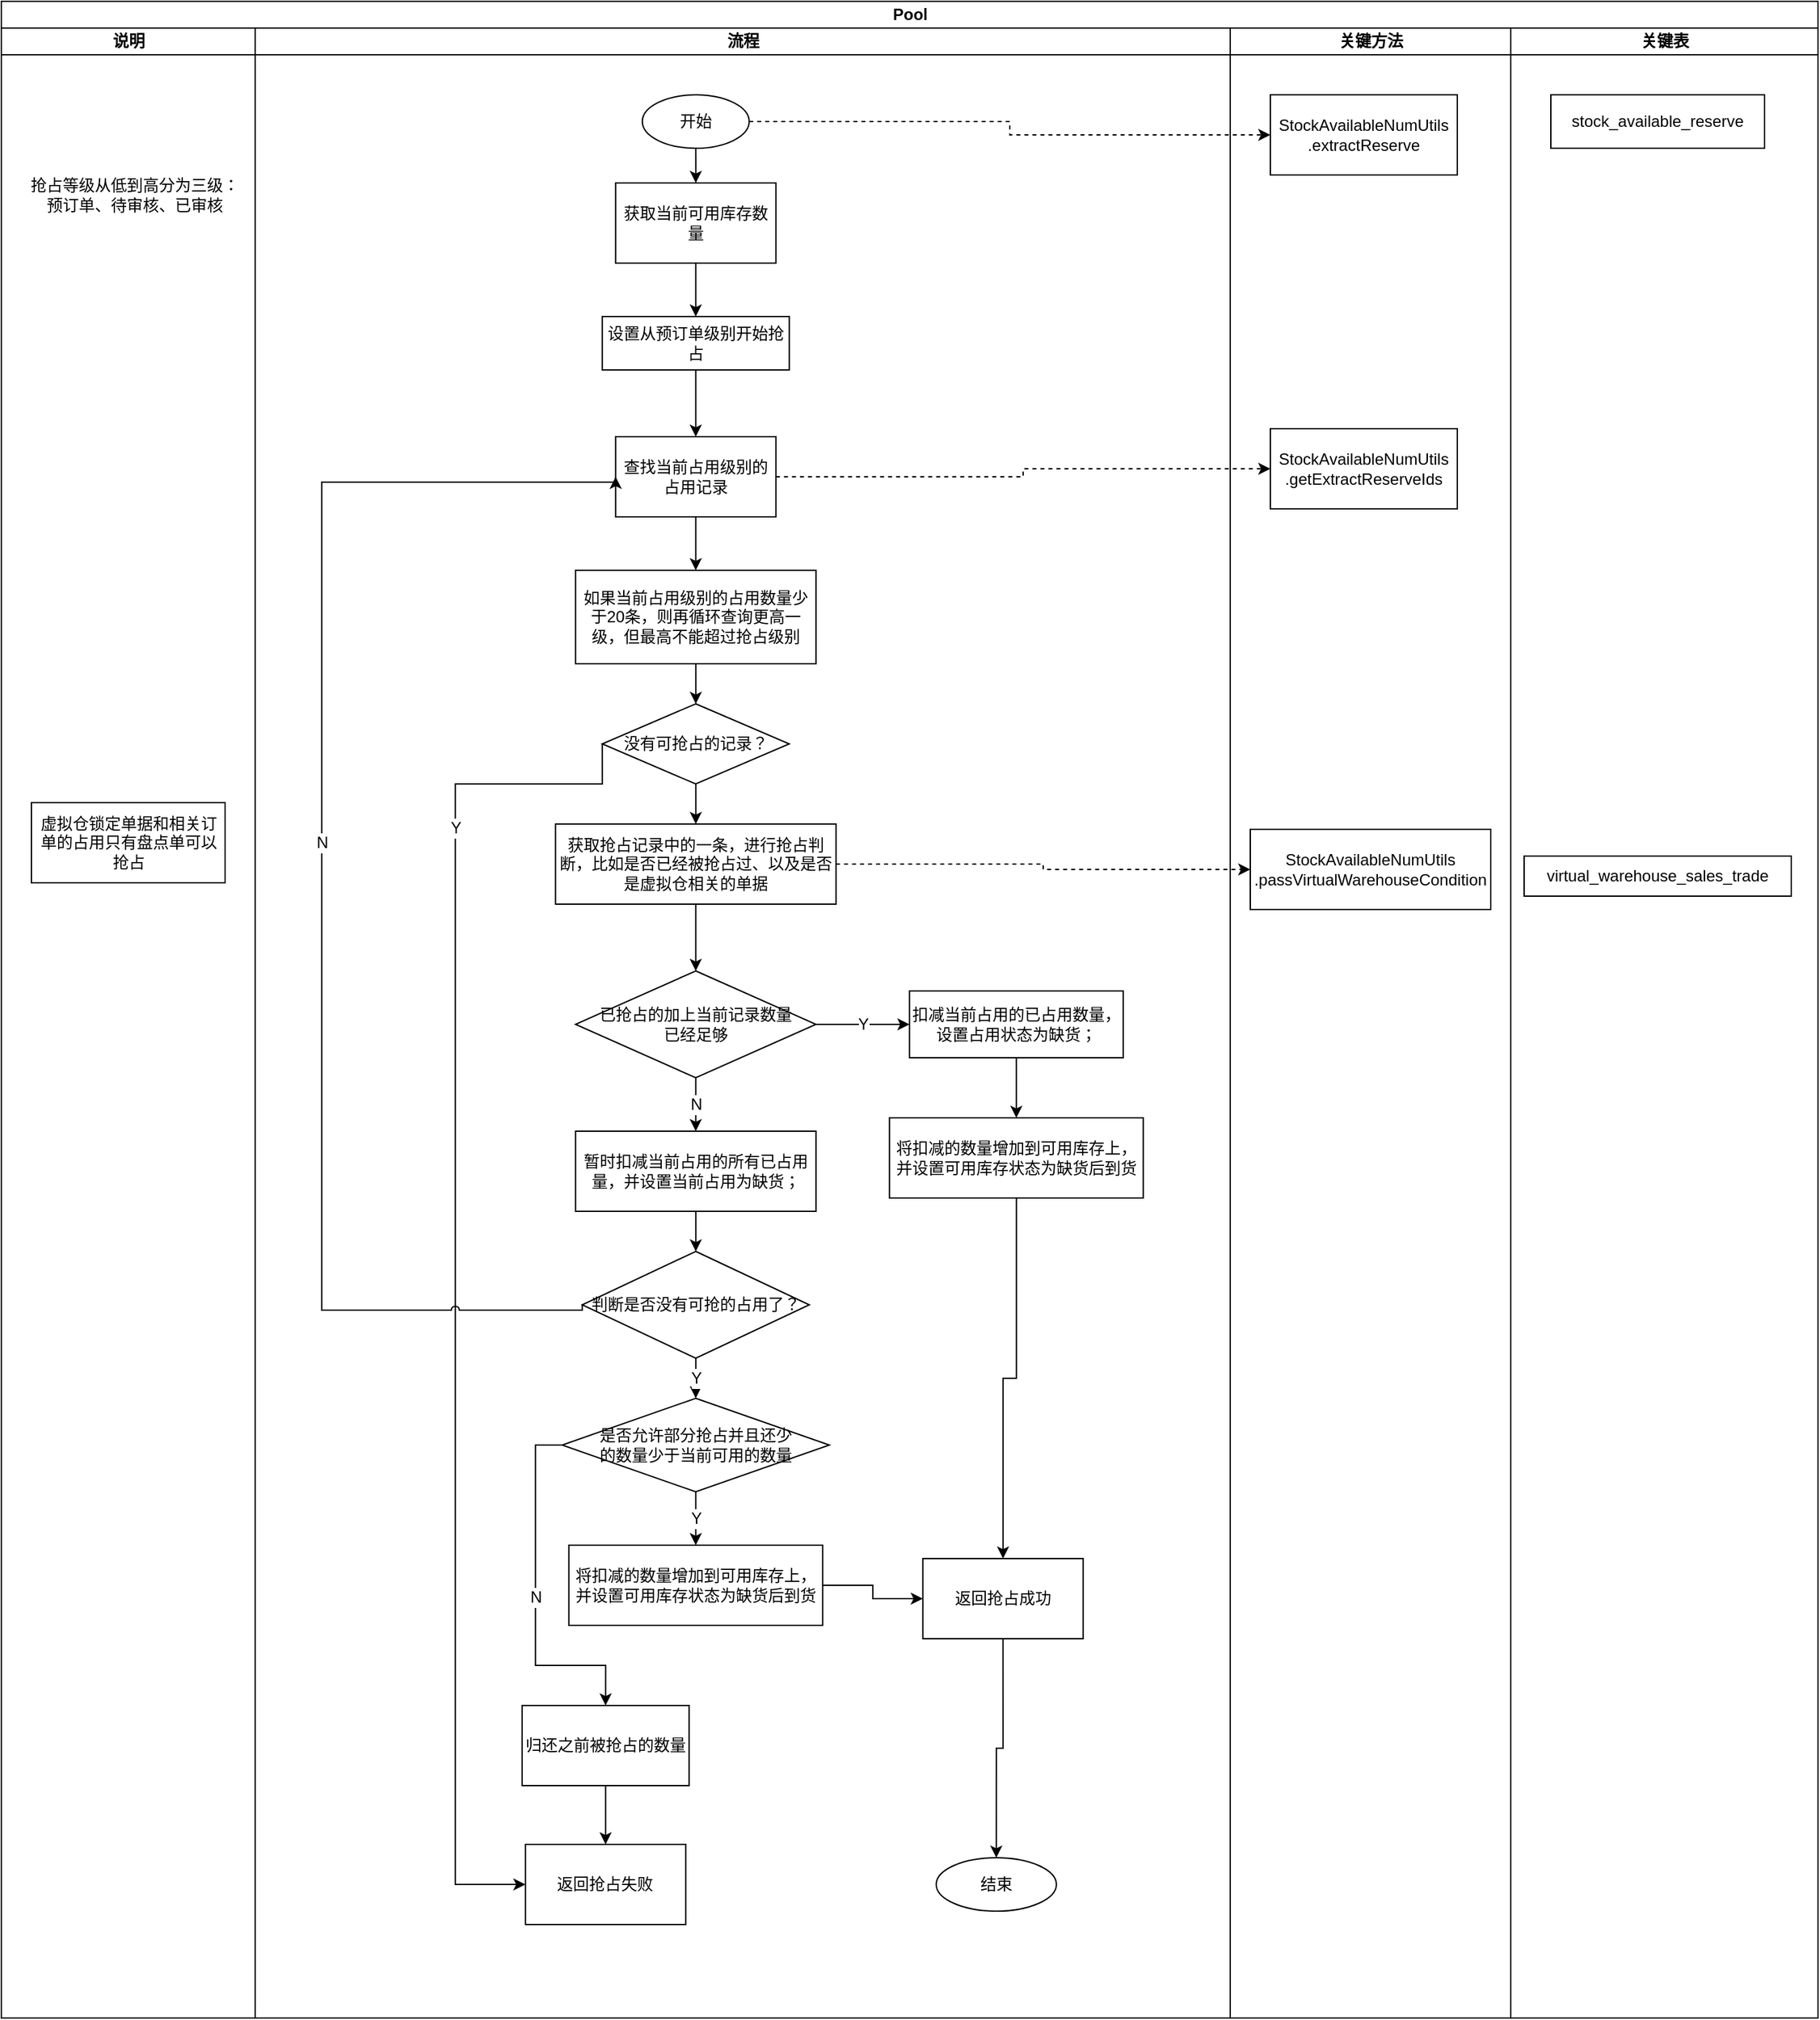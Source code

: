 <mxfile version="14.4.3" type="device"><diagram name="Page-1" id="74e2e168-ea6b-b213-b513-2b3c1d86103e"><mxGraphModel dx="1422" dy="822" grid="1" gridSize="10" guides="1" tooltips="1" connect="1" arrows="1" fold="1" page="1" pageScale="1" pageWidth="1100" pageHeight="850" background="#ffffff" math="0" shadow="0"><root><mxCell id="0"/><mxCell id="1" parent="0"/><mxCell id="77e6c97f196da883-1" value="Pool" style="swimlane;html=1;childLayout=stackLayout;startSize=20;rounded=0;shadow=0;labelBackgroundColor=none;strokeWidth=1;fontFamily=Helvetica;fontSize=12;align=center;" parent="1" vertex="1"><mxGeometry x="70" y="40" width="1360" height="1510" as="geometry"/></mxCell><mxCell id="77e6c97f196da883-2" value="说明" style="swimlane;html=1;startSize=20;fontFamily=Helvetica;fontSize=12;" parent="77e6c97f196da883-1" vertex="1"><mxGeometry y="20" width="190" height="1490" as="geometry"/></mxCell><mxCell id="X4IhT1tcYCK6X1cHUhmf-4" value="抢占等级从低到高分为三级：预订单、待审核、已审核" style="text;html=1;strokeColor=none;fillColor=none;align=center;verticalAlign=middle;whiteSpace=wrap;rounded=0;fontFamily=Helvetica;fontSize=12;" parent="77e6c97f196da883-2" vertex="1"><mxGeometry x="20" y="90" width="160" height="70" as="geometry"/></mxCell><mxCell id="X4IhT1tcYCK6X1cHUhmf-29" value="虚拟仓锁定单据和相关订单的占用只有盘点单可以抢占" style="rounded=0;whiteSpace=wrap;html=1;fontFamily=Helvetica;fontSize=12;" parent="77e6c97f196da883-2" vertex="1"><mxGeometry x="22.5" y="580" width="145" height="60" as="geometry"/></mxCell><mxCell id="77e6c97f196da883-40" style="edgeStyle=orthogonalEdgeStyle;rounded=1;html=1;labelBackgroundColor=none;startArrow=none;startFill=0;startSize=5;endArrow=classicThin;endFill=1;endSize=5;jettySize=auto;orthogonalLoop=1;strokeWidth=1;fontFamily=Verdana;fontSize=8" parent="77e6c97f196da883-1" edge="1"><mxGeometry relative="1" as="geometry"><mxPoint x="770" y="690" as="sourcePoint"/></mxGeometry></mxCell><mxCell id="77e6c97f196da883-3" value="流程" style="swimlane;html=1;startSize=20;fontFamily=Helvetica;fontSize=12;" parent="77e6c97f196da883-1" vertex="1"><mxGeometry x="190" y="20" width="730" height="1490" as="geometry"/></mxCell><mxCell id="X4IhT1tcYCK6X1cHUhmf-1" value="开始" style="ellipse;whiteSpace=wrap;html=1;fontFamily=Helvetica;fontSize=12;" parent="77e6c97f196da883-3" vertex="1"><mxGeometry x="289.86" y="50" width="80" height="40" as="geometry"/></mxCell><mxCell id="X4IhT1tcYCK6X1cHUhmf-2" value="获取当前可用库存数量" style="whiteSpace=wrap;html=1;fontFamily=Helvetica;fontSize=12;" parent="77e6c97f196da883-3" vertex="1"><mxGeometry x="269.86" y="116" width="120" height="60" as="geometry"/></mxCell><mxCell id="X4IhT1tcYCK6X1cHUhmf-3" value="" style="edgeStyle=orthogonalEdgeStyle;rounded=0;orthogonalLoop=1;jettySize=auto;html=1;exitX=0.5;exitY=1;exitDx=0;exitDy=0;fontFamily=Helvetica;fontSize=12;" parent="77e6c97f196da883-3" source="X4IhT1tcYCK6X1cHUhmf-1" target="X4IhT1tcYCK6X1cHUhmf-2" edge="1"><mxGeometry relative="1" as="geometry"><mxPoint x="329.86" y="86" as="sourcePoint"/></mxGeometry></mxCell><mxCell id="X4IhT1tcYCK6X1cHUhmf-5" value="设置从预订单级别开始抢占" style="whiteSpace=wrap;html=1;fontFamily=Helvetica;fontSize=12;" parent="77e6c97f196da883-3" vertex="1"><mxGeometry x="259.86" y="216" width="140" height="40" as="geometry"/></mxCell><mxCell id="X4IhT1tcYCK6X1cHUhmf-6" value="" style="edgeStyle=orthogonalEdgeStyle;rounded=0;orthogonalLoop=1;jettySize=auto;html=1;fontFamily=Helvetica;fontSize=12;" parent="77e6c97f196da883-3" source="X4IhT1tcYCK6X1cHUhmf-2" target="X4IhT1tcYCK6X1cHUhmf-5" edge="1"><mxGeometry relative="1" as="geometry"/></mxCell><mxCell id="X4IhT1tcYCK6X1cHUhmf-16" value="查找当前占用级别的占用记录" style="whiteSpace=wrap;html=1;fontFamily=Helvetica;fontSize=12;" parent="77e6c97f196da883-3" vertex="1"><mxGeometry x="269.86" y="306" width="120" height="60" as="geometry"/></mxCell><mxCell id="X4IhT1tcYCK6X1cHUhmf-15" value="" style="edgeStyle=orthogonalEdgeStyle;rounded=0;orthogonalLoop=1;jettySize=auto;html=1;entryX=0.5;entryY=0;entryDx=0;entryDy=0;fontFamily=Helvetica;fontSize=12;" parent="77e6c97f196da883-3" source="X4IhT1tcYCK6X1cHUhmf-5" target="X4IhT1tcYCK6X1cHUhmf-16" edge="1"><mxGeometry relative="1" as="geometry"><mxPoint x="329.86" y="296" as="targetPoint"/></mxGeometry></mxCell><mxCell id="X4IhT1tcYCK6X1cHUhmf-18" value="如果当前占用级别的占用数量少于20条，则再循环查询更高一级，但最高不能超过抢占级别" style="whiteSpace=wrap;html=1;fontFamily=Helvetica;fontSize=12;" parent="77e6c97f196da883-3" vertex="1"><mxGeometry x="239.86" y="406" width="180" height="70" as="geometry"/></mxCell><mxCell id="X4IhT1tcYCK6X1cHUhmf-19" value="" style="edgeStyle=orthogonalEdgeStyle;rounded=0;orthogonalLoop=1;jettySize=auto;html=1;fontFamily=Helvetica;fontSize=12;" parent="77e6c97f196da883-3" source="X4IhT1tcYCK6X1cHUhmf-16" target="X4IhT1tcYCK6X1cHUhmf-18" edge="1"><mxGeometry relative="1" as="geometry"/></mxCell><mxCell id="X4IhT1tcYCK6X1cHUhmf-25" value="Y" style="edgeStyle=orthogonalEdgeStyle;rounded=0;orthogonalLoop=1;jettySize=auto;html=1;exitX=0;exitY=0.5;exitDx=0;exitDy=0;entryX=0;entryY=0.5;entryDx=0;entryDy=0;jumpStyle=gap;jumpSize=16;fontFamily=Helvetica;fontSize=12;" parent="77e6c97f196da883-3" source="X4IhT1tcYCK6X1cHUhmf-22" target="F2y_MYFATg_y6EMQdanE-88" edge="1"><mxGeometry x="-0.659" relative="1" as="geometry"><Array as="points"><mxPoint x="259.86" y="566"/><mxPoint x="149.86" y="566"/><mxPoint x="149.86" y="1390"/></Array><mxPoint as="offset"/></mxGeometry></mxCell><mxCell id="X4IhT1tcYCK6X1cHUhmf-22" value="没有可抢占的记录？" style="rhombus;whiteSpace=wrap;html=1;fontFamily=Helvetica;fontSize=12;" parent="77e6c97f196da883-3" vertex="1"><mxGeometry x="259.86" y="506" width="140" height="60" as="geometry"/></mxCell><mxCell id="X4IhT1tcYCK6X1cHUhmf-23" value="" style="edgeStyle=orthogonalEdgeStyle;rounded=0;orthogonalLoop=1;jettySize=auto;html=1;fontFamily=Helvetica;fontSize=12;" parent="77e6c97f196da883-3" source="X4IhT1tcYCK6X1cHUhmf-18" target="X4IhT1tcYCK6X1cHUhmf-22" edge="1"><mxGeometry relative="1" as="geometry"/></mxCell><mxCell id="X4IhT1tcYCK6X1cHUhmf-24" value="结束" style="ellipse;whiteSpace=wrap;html=1;fontFamily=Helvetica;fontSize=12;" parent="77e6c97f196da883-3" vertex="1"><mxGeometry x="509.86" y="1370" width="90" height="40" as="geometry"/></mxCell><mxCell id="X4IhT1tcYCK6X1cHUhmf-27" value="获取抢占记录中的一条，进行抢占判断，比如是否已经被抢占过、以及是否是虚拟仓相关的单据" style="whiteSpace=wrap;html=1;fontFamily=Helvetica;fontSize=12;" parent="77e6c97f196da883-3" vertex="1"><mxGeometry x="224.86" y="596" width="210" height="60" as="geometry"/></mxCell><mxCell id="X4IhT1tcYCK6X1cHUhmf-28" value="" style="edgeStyle=orthogonalEdgeStyle;rounded=0;orthogonalLoop=1;jettySize=auto;html=1;fontFamily=Helvetica;fontSize=12;" parent="77e6c97f196da883-3" source="X4IhT1tcYCK6X1cHUhmf-22" target="X4IhT1tcYCK6X1cHUhmf-27" edge="1"><mxGeometry relative="1" as="geometry"/></mxCell><mxCell id="X4IhT1tcYCK6X1cHUhmf-33" value="已抢占的加上当前记录数量已经足够" style="rhombus;whiteSpace=wrap;html=1;spacingLeft=16;spacingRight=16;fontFamily=Helvetica;fontSize=12;" parent="77e6c97f196da883-3" vertex="1"><mxGeometry x="239.86" y="706" width="180" height="80" as="geometry"/></mxCell><mxCell id="X4IhT1tcYCK6X1cHUhmf-34" value="" style="edgeStyle=orthogonalEdgeStyle;rounded=0;orthogonalLoop=1;jettySize=auto;html=1;fontFamily=Helvetica;fontSize=12;" parent="77e6c97f196da883-3" source="X4IhT1tcYCK6X1cHUhmf-27" target="X4IhT1tcYCK6X1cHUhmf-33" edge="1"><mxGeometry relative="1" as="geometry"/></mxCell><mxCell id="X4IhT1tcYCK6X1cHUhmf-35" value="扣减当前占用的已占用数量，设置占用状态为缺货；" style="whiteSpace=wrap;html=1;fontFamily=Helvetica;fontSize=12;" parent="77e6c97f196da883-3" vertex="1"><mxGeometry x="489.86" y="721" width="160" height="50" as="geometry"/></mxCell><mxCell id="X4IhT1tcYCK6X1cHUhmf-36" value="Y" style="edgeStyle=orthogonalEdgeStyle;rounded=0;orthogonalLoop=1;jettySize=auto;html=1;fontFamily=Helvetica;fontSize=12;" parent="77e6c97f196da883-3" source="X4IhT1tcYCK6X1cHUhmf-33" target="X4IhT1tcYCK6X1cHUhmf-35" edge="1"><mxGeometry relative="1" as="geometry"/></mxCell><mxCell id="X4IhT1tcYCK6X1cHUhmf-37" value="暂时扣减当前占用的所有已占用量，并设置当前占用为缺货；" style="whiteSpace=wrap;html=1;fontFamily=Helvetica;fontSize=12;" parent="77e6c97f196da883-3" vertex="1"><mxGeometry x="239.86" y="826" width="180" height="60" as="geometry"/></mxCell><mxCell id="X4IhT1tcYCK6X1cHUhmf-38" value="N" style="edgeStyle=orthogonalEdgeStyle;rounded=0;orthogonalLoop=1;jettySize=auto;html=1;fontFamily=Helvetica;fontSize=12;" parent="77e6c97f196da883-3" source="X4IhT1tcYCK6X1cHUhmf-33" target="X4IhT1tcYCK6X1cHUhmf-37" edge="1"><mxGeometry relative="1" as="geometry"/></mxCell><mxCell id="F2y_MYFATg_y6EMQdanE-1" value="&lt;span style=&quot;font-size: 12px;&quot;&gt;将扣减的数量增加到可用库存上，并设置可用库存状态为缺货后到货&lt;/span&gt;" style="whiteSpace=wrap;html=1;fontFamily=Helvetica;fontSize=12;" vertex="1" parent="77e6c97f196da883-3"><mxGeometry x="474.86" y="816" width="190" height="60" as="geometry"/></mxCell><mxCell id="F2y_MYFATg_y6EMQdanE-2" value="" style="edgeStyle=orthogonalEdgeStyle;rounded=0;orthogonalLoop=1;jettySize=auto;html=1;fontFamily=Helvetica;fontSize=12;" edge="1" parent="77e6c97f196da883-3" source="X4IhT1tcYCK6X1cHUhmf-35" target="F2y_MYFATg_y6EMQdanE-1"><mxGeometry relative="1" as="geometry"/></mxCell><mxCell id="F2y_MYFATg_y6EMQdanE-6" style="edgeStyle=orthogonalEdgeStyle;rounded=0;orthogonalLoop=1;jettySize=auto;html=1;exitX=0;exitY=0.5;exitDx=0;exitDy=0;entryX=0;entryY=0.5;entryDx=0;entryDy=0;jumpStyle=arc;fontFamily=Helvetica;fontSize=12;" edge="1" parent="77e6c97f196da883-3" source="F2y_MYFATg_y6EMQdanE-5" target="X4IhT1tcYCK6X1cHUhmf-16"><mxGeometry relative="1" as="geometry"><Array as="points"><mxPoint x="49.86" y="960"/><mxPoint x="49.86" y="340"/></Array></mxGeometry></mxCell><mxCell id="F2y_MYFATg_y6EMQdanE-7" value="N" style="edgeLabel;html=1;align=center;verticalAlign=middle;resizable=0;points=[];fontFamily=Helvetica;fontSize=12;" vertex="1" connectable="0" parent="F2y_MYFATg_y6EMQdanE-6"><mxGeometry x="0.054" relative="1" as="geometry"><mxPoint as="offset"/></mxGeometry></mxCell><mxCell id="F2y_MYFATg_y6EMQdanE-5" value="判断是否没有可抢的占用了？" style="rhombus;whiteSpace=wrap;html=1;fontFamily=Helvetica;fontSize=12;" vertex="1" parent="77e6c97f196da883-3"><mxGeometry x="244.86" y="916" width="170" height="80" as="geometry"/></mxCell><mxCell id="F2y_MYFATg_y6EMQdanE-4" value="" style="edgeStyle=orthogonalEdgeStyle;rounded=0;orthogonalLoop=1;jettySize=auto;html=1;fontFamily=Helvetica;fontSize=12;" edge="1" parent="77e6c97f196da883-3" source="X4IhT1tcYCK6X1cHUhmf-37" target="F2y_MYFATg_y6EMQdanE-5"><mxGeometry relative="1" as="geometry"><mxPoint x="329.86" y="966" as="targetPoint"/></mxGeometry></mxCell><mxCell id="F2y_MYFATg_y6EMQdanE-9" value="Y" style="edgeStyle=orthogonalEdgeStyle;rounded=0;orthogonalLoop=1;jettySize=auto;html=1;entryX=0.5;entryY=0;entryDx=0;entryDy=0;fontFamily=Helvetica;fontSize=12;" edge="1" parent="77e6c97f196da883-3" source="F2y_MYFATg_y6EMQdanE-5" target="F2y_MYFATg_y6EMQdanE-79"><mxGeometry relative="1" as="geometry"><mxPoint x="329.86" y="1046" as="targetPoint"/></mxGeometry></mxCell><mxCell id="F2y_MYFATg_y6EMQdanE-79" value="是否允许部分抢占并且还少的数量少于当前可用的数量" style="rhombus;whiteSpace=wrap;html=1;spacingLeft=22;spacingRight=22;fontFamily=Helvetica;fontSize=12;" vertex="1" parent="77e6c97f196da883-3"><mxGeometry x="229.86" y="1026" width="200" height="70" as="geometry"/></mxCell><mxCell id="F2y_MYFATg_y6EMQdanE-84" style="edgeStyle=orthogonalEdgeStyle;rounded=0;orthogonalLoop=1;jettySize=auto;html=1;exitX=1;exitY=0.5;exitDx=0;exitDy=0;entryX=0;entryY=0.5;entryDx=0;entryDy=0;fontFamily=Helvetica;fontSize=12;" edge="1" parent="77e6c97f196da883-3" source="F2y_MYFATg_y6EMQdanE-80" target="F2y_MYFATg_y6EMQdanE-82"><mxGeometry relative="1" as="geometry"/></mxCell><mxCell id="F2y_MYFATg_y6EMQdanE-80" value="&lt;span style=&quot;font-size: 12px;&quot;&gt;将扣减的数量增加到可用库存上，并设置可用库存状态为缺货后到货&lt;/span&gt;" style="whiteSpace=wrap;html=1;spacingLeft=0;spacingRight=0;fontFamily=Helvetica;fontSize=12;" vertex="1" parent="77e6c97f196da883-3"><mxGeometry x="234.86" y="1136" width="190" height="60" as="geometry"/></mxCell><mxCell id="F2y_MYFATg_y6EMQdanE-81" value="Y" style="edgeStyle=orthogonalEdgeStyle;rounded=0;orthogonalLoop=1;jettySize=auto;html=1;fontFamily=Helvetica;fontSize=12;" edge="1" parent="77e6c97f196da883-3" source="F2y_MYFATg_y6EMQdanE-79" target="F2y_MYFATg_y6EMQdanE-80"><mxGeometry relative="1" as="geometry"/></mxCell><mxCell id="F2y_MYFATg_y6EMQdanE-91" style="edgeStyle=orthogonalEdgeStyle;rounded=0;jumpStyle=arc;jumpSize=16;orthogonalLoop=1;jettySize=auto;html=1;exitX=0.5;exitY=1;exitDx=0;exitDy=0;entryX=0.5;entryY=0;entryDx=0;entryDy=0;fontFamily=Helvetica;fontSize=12;" edge="1" parent="77e6c97f196da883-3" source="F2y_MYFATg_y6EMQdanE-82" target="X4IhT1tcYCK6X1cHUhmf-24"><mxGeometry relative="1" as="geometry"/></mxCell><mxCell id="F2y_MYFATg_y6EMQdanE-82" value="返回抢占成功" style="whiteSpace=wrap;html=1;fontFamily=Helvetica;fontSize=12;" vertex="1" parent="77e6c97f196da883-3"><mxGeometry x="499.86" y="1146" width="120" height="60" as="geometry"/></mxCell><mxCell id="F2y_MYFATg_y6EMQdanE-83" value="" style="edgeStyle=orthogonalEdgeStyle;rounded=0;orthogonalLoop=1;jettySize=auto;html=1;fontFamily=Helvetica;fontSize=12;" edge="1" parent="77e6c97f196da883-3" source="F2y_MYFATg_y6EMQdanE-1" target="F2y_MYFATg_y6EMQdanE-82"><mxGeometry relative="1" as="geometry"/></mxCell><mxCell id="F2y_MYFATg_y6EMQdanE-86" value="归还之前被抢占的数量" style="rounded=0;whiteSpace=wrap;html=1;fontFamily=Helvetica;fontSize=12;" vertex="1" parent="77e6c97f196da883-3"><mxGeometry x="199.86" y="1256" width="125" height="60" as="geometry"/></mxCell><mxCell id="F2y_MYFATg_y6EMQdanE-85" value="N" style="edgeStyle=orthogonalEdgeStyle;rounded=0;orthogonalLoop=1;jettySize=auto;html=1;exitX=0;exitY=0.5;exitDx=0;exitDy=0;entryX=0.5;entryY=0;entryDx=0;entryDy=0;fontFamily=Helvetica;fontSize=12;" edge="1" parent="77e6c97f196da883-3" source="F2y_MYFATg_y6EMQdanE-79" target="F2y_MYFATg_y6EMQdanE-86"><mxGeometry relative="1" as="geometry"><mxPoint x="199.86" y="1296" as="targetPoint"/><Array as="points"><mxPoint x="209.86" y="1061"/><mxPoint x="209.86" y="1226"/><mxPoint x="262.86" y="1226"/></Array></mxGeometry></mxCell><mxCell id="F2y_MYFATg_y6EMQdanE-88" value="返回抢占失败" style="whiteSpace=wrap;html=1;rounded=0;fontFamily=Helvetica;fontSize=12;" vertex="1" parent="77e6c97f196da883-3"><mxGeometry x="202.36" y="1360" width="120" height="60" as="geometry"/></mxCell><mxCell id="F2y_MYFATg_y6EMQdanE-89" value="" style="edgeStyle=orthogonalEdgeStyle;rounded=0;orthogonalLoop=1;jettySize=auto;html=1;fontFamily=Helvetica;fontSize=12;" edge="1" parent="77e6c97f196da883-3" source="F2y_MYFATg_y6EMQdanE-86" target="F2y_MYFATg_y6EMQdanE-88"><mxGeometry relative="1" as="geometry"/></mxCell><mxCell id="77e6c97f196da883-4" value="关键方法" style="swimlane;html=1;startSize=20;fontFamily=Helvetica;fontSize=12;" parent="77e6c97f196da883-1" vertex="1"><mxGeometry x="920" y="20" width="210" height="1490" as="geometry"/></mxCell><mxCell id="F2y_MYFATg_y6EMQdanE-93" value="StockAvailableNumUtils&lt;br style=&quot;font-size: 12px;&quot;&gt;.extractReserve" style="rounded=0;whiteSpace=wrap;html=1;fontFamily=Helvetica;fontSize=12;" vertex="1" parent="77e6c97f196da883-4"><mxGeometry x="30" y="50" width="140" height="60" as="geometry"/></mxCell><mxCell id="F2y_MYFATg_y6EMQdanE-97" value="StockAvailableNumUtils&lt;br style=&quot;font-size: 12px;&quot;&gt;.getExtractReserveIds" style="rounded=0;whiteSpace=wrap;html=1;fontFamily=Helvetica;fontSize=12;" vertex="1" parent="77e6c97f196da883-4"><mxGeometry x="30" y="300" width="140" height="60" as="geometry"/></mxCell><mxCell id="F2y_MYFATg_y6EMQdanE-99" value="&lt;font style=&quot;font-size: 12px&quot;&gt;StockAvailableNumUtils&lt;br style=&quot;font-size: 12px;&quot;&gt;.&lt;span style=&quot;background-color: rgb(255, 255, 255); font-size: 12px;&quot;&gt;passVirtualWarehouseCondition&lt;/span&gt;&lt;/font&gt;" style="rounded=0;whiteSpace=wrap;html=1;fontFamily=Helvetica;fontSize=12;" vertex="1" parent="77e6c97f196da883-4"><mxGeometry x="15" y="600" width="180" height="60" as="geometry"/></mxCell><mxCell id="77e6c97f196da883-5" value="关键表" style="swimlane;html=1;startSize=20;fontFamily=Helvetica;fontSize=12;" parent="77e6c97f196da883-1" vertex="1"><mxGeometry x="1130" y="20" width="230" height="1490" as="geometry"/></mxCell><mxCell id="F2y_MYFATg_y6EMQdanE-101" value="&lt;div style=&quot;background-color: rgb(255, 255, 255); color: rgb(8, 8, 8); font-size: 12px;&quot;&gt;&lt;span style=&quot;color: rgb(0, 0, 0); font-size: 12px;&quot;&gt;stock_available_reserve&lt;/span&gt;&lt;/div&gt;" style="rounded=0;whiteSpace=wrap;html=1;fontFamily=Helvetica;fontSize=12;" vertex="1" parent="77e6c97f196da883-5"><mxGeometry x="30" y="50" width="160" height="40" as="geometry"/></mxCell><mxCell id="F2y_MYFATg_y6EMQdanE-104" value="&lt;div style=&quot;background-color: rgb(255, 255, 255); color: rgb(8, 8, 8); font-size: 12px;&quot;&gt;&lt;div style=&quot;font-size: 12px;&quot;&gt;&lt;span style=&quot;color: rgb(0, 0, 0); font-size: 12px;&quot;&gt;virtual_warehouse_sales_trade&lt;/span&gt;&lt;/div&gt;&lt;/div&gt;" style="rounded=0;whiteSpace=wrap;html=1;fontFamily=Helvetica;fontSize=12;" vertex="1" parent="77e6c97f196da883-5"><mxGeometry x="10" y="620" width="200" height="30" as="geometry"/></mxCell><mxCell id="F2y_MYFATg_y6EMQdanE-94" style="edgeStyle=orthogonalEdgeStyle;rounded=0;jumpStyle=arc;jumpSize=16;orthogonalLoop=1;jettySize=auto;html=1;exitX=1;exitY=0.5;exitDx=0;exitDy=0;entryX=0;entryY=0.5;entryDx=0;entryDy=0;dashed=1;fontFamily=Helvetica;fontSize=12;" edge="1" parent="77e6c97f196da883-1" source="X4IhT1tcYCK6X1cHUhmf-1" target="F2y_MYFATg_y6EMQdanE-93"><mxGeometry relative="1" as="geometry"/></mxCell><mxCell id="F2y_MYFATg_y6EMQdanE-98" style="edgeStyle=orthogonalEdgeStyle;rounded=0;jumpStyle=arc;jumpSize=16;orthogonalLoop=1;jettySize=auto;html=1;exitX=1;exitY=0.5;exitDx=0;exitDy=0;entryX=0;entryY=0.5;entryDx=0;entryDy=0;dashed=1;fontFamily=Helvetica;fontSize=12;" edge="1" parent="77e6c97f196da883-1" source="X4IhT1tcYCK6X1cHUhmf-16" target="F2y_MYFATg_y6EMQdanE-97"><mxGeometry relative="1" as="geometry"/></mxCell><mxCell id="F2y_MYFATg_y6EMQdanE-100" style="edgeStyle=orthogonalEdgeStyle;rounded=0;jumpStyle=arc;jumpSize=16;orthogonalLoop=1;jettySize=auto;html=1;exitX=1;exitY=0.5;exitDx=0;exitDy=0;entryX=0;entryY=0.5;entryDx=0;entryDy=0;dashed=1;fontFamily=Helvetica;fontSize=12;" edge="1" parent="77e6c97f196da883-1" source="X4IhT1tcYCK6X1cHUhmf-27" target="F2y_MYFATg_y6EMQdanE-99"><mxGeometry relative="1" as="geometry"/></mxCell></root></mxGraphModel></diagram></mxfile>